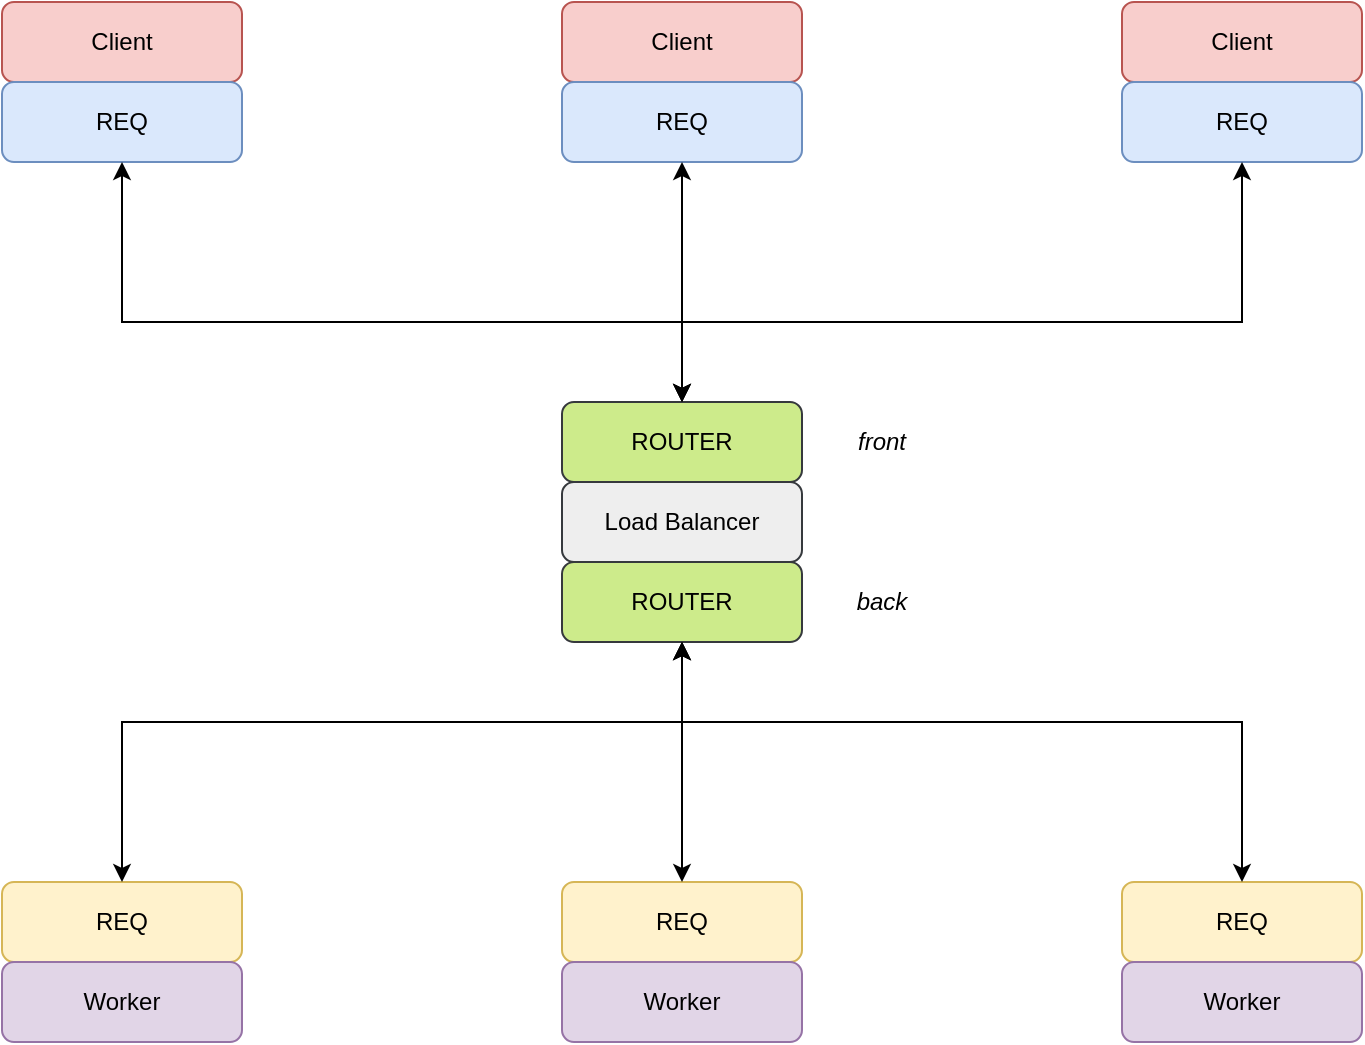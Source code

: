 <mxfile version="27.1.4">
  <diagram name="Page-1" id="R8dqntwFAmytJewC7J9B">
    <mxGraphModel dx="1356" dy="763" grid="1" gridSize="10" guides="1" tooltips="1" connect="1" arrows="1" fold="1" page="1" pageScale="1" pageWidth="850" pageHeight="1100" math="0" shadow="0">
      <root>
        <mxCell id="0" />
        <mxCell id="1" parent="0" />
        <mxCell id="HZvWmUoCLgHol8qFXdsV-1" value="Client" style="rounded=1;whiteSpace=wrap;html=1;fillColor=#f8cecc;strokeColor=#b85450;" vertex="1" parent="1">
          <mxGeometry x="80" y="120" width="120" height="40" as="geometry" />
        </mxCell>
        <mxCell id="HZvWmUoCLgHol8qFXdsV-2" value="REQ" style="rounded=1;whiteSpace=wrap;html=1;fillColor=#dae8fc;strokeColor=#6c8ebf;" vertex="1" parent="1">
          <mxGeometry x="80" y="160" width="120" height="40" as="geometry" />
        </mxCell>
        <mxCell id="HZvWmUoCLgHol8qFXdsV-3" value="Client" style="rounded=1;whiteSpace=wrap;html=1;fillColor=#f8cecc;strokeColor=#b85450;" vertex="1" parent="1">
          <mxGeometry x="360" y="120" width="120" height="40" as="geometry" />
        </mxCell>
        <mxCell id="HZvWmUoCLgHol8qFXdsV-4" value="REQ" style="rounded=1;whiteSpace=wrap;html=1;fillColor=#dae8fc;strokeColor=#6c8ebf;" vertex="1" parent="1">
          <mxGeometry x="360" y="160" width="120" height="40" as="geometry" />
        </mxCell>
        <mxCell id="HZvWmUoCLgHol8qFXdsV-5" value="Client" style="rounded=1;whiteSpace=wrap;html=1;fillColor=#f8cecc;strokeColor=#b85450;" vertex="1" parent="1">
          <mxGeometry x="640" y="120" width="120" height="40" as="geometry" />
        </mxCell>
        <mxCell id="HZvWmUoCLgHol8qFXdsV-6" value="REQ" style="rounded=1;whiteSpace=wrap;html=1;fillColor=#dae8fc;strokeColor=#6c8ebf;" vertex="1" parent="1">
          <mxGeometry x="640" y="160" width="120" height="40" as="geometry" />
        </mxCell>
        <mxCell id="HZvWmUoCLgHol8qFXdsV-7" value="ROUTER" style="rounded=1;whiteSpace=wrap;html=1;fillColor=#cdeb8b;strokeColor=#36393d;" vertex="1" parent="1">
          <mxGeometry x="360" y="320" width="120" height="40" as="geometry" />
        </mxCell>
        <mxCell id="HZvWmUoCLgHol8qFXdsV-8" value="Load Balancer" style="rounded=1;whiteSpace=wrap;html=1;fillColor=#eeeeee;strokeColor=#36393d;" vertex="1" parent="1">
          <mxGeometry x="360" y="360" width="120" height="40" as="geometry" />
        </mxCell>
        <mxCell id="HZvWmUoCLgHol8qFXdsV-9" value="ROUTER" style="rounded=1;whiteSpace=wrap;html=1;fillColor=#cdeb8b;strokeColor=#36393d;" vertex="1" parent="1">
          <mxGeometry x="360" y="400" width="120" height="40" as="geometry" />
        </mxCell>
        <mxCell id="HZvWmUoCLgHol8qFXdsV-10" value="REQ" style="rounded=1;whiteSpace=wrap;html=1;fillColor=#fff2cc;strokeColor=#d6b656;" vertex="1" parent="1">
          <mxGeometry x="80" y="560" width="120" height="40" as="geometry" />
        </mxCell>
        <mxCell id="HZvWmUoCLgHol8qFXdsV-11" value="Worker" style="rounded=1;whiteSpace=wrap;html=1;fillColor=#e1d5e7;strokeColor=#9673a6;" vertex="1" parent="1">
          <mxGeometry x="80" y="600" width="120" height="40" as="geometry" />
        </mxCell>
        <mxCell id="HZvWmUoCLgHol8qFXdsV-12" value="REQ" style="rounded=1;whiteSpace=wrap;html=1;fillColor=#fff2cc;strokeColor=#d6b656;" vertex="1" parent="1">
          <mxGeometry x="360" y="560" width="120" height="40" as="geometry" />
        </mxCell>
        <mxCell id="HZvWmUoCLgHol8qFXdsV-13" value="Worker" style="rounded=1;whiteSpace=wrap;html=1;fillColor=#e1d5e7;strokeColor=#9673a6;" vertex="1" parent="1">
          <mxGeometry x="360" y="600" width="120" height="40" as="geometry" />
        </mxCell>
        <mxCell id="HZvWmUoCLgHol8qFXdsV-14" value="REQ" style="rounded=1;whiteSpace=wrap;html=1;fillColor=#fff2cc;strokeColor=#d6b656;" vertex="1" parent="1">
          <mxGeometry x="640" y="560" width="120" height="40" as="geometry" />
        </mxCell>
        <mxCell id="HZvWmUoCLgHol8qFXdsV-15" value="Worker" style="rounded=1;whiteSpace=wrap;html=1;fillColor=#e1d5e7;strokeColor=#9673a6;" vertex="1" parent="1">
          <mxGeometry x="640" y="600" width="120" height="40" as="geometry" />
        </mxCell>
        <mxCell id="HZvWmUoCLgHol8qFXdsV-16" value="" style="endArrow=classic;startArrow=classic;html=1;rounded=0;entryX=0.5;entryY=1;entryDx=0;entryDy=0;exitX=0.5;exitY=0;exitDx=0;exitDy=0;" edge="1" parent="1" source="HZvWmUoCLgHol8qFXdsV-7" target="HZvWmUoCLgHol8qFXdsV-2">
          <mxGeometry width="50" height="50" relative="1" as="geometry">
            <mxPoint x="400" y="420" as="sourcePoint" />
            <mxPoint x="450" y="370" as="targetPoint" />
            <Array as="points">
              <mxPoint x="420" y="280" />
              <mxPoint x="140" y="280" />
            </Array>
          </mxGeometry>
        </mxCell>
        <mxCell id="HZvWmUoCLgHol8qFXdsV-17" value="" style="endArrow=classic;startArrow=classic;html=1;rounded=0;entryX=0.5;entryY=1;entryDx=0;entryDy=0;exitX=0.5;exitY=0;exitDx=0;exitDy=0;" edge="1" parent="1" source="HZvWmUoCLgHol8qFXdsV-7" target="HZvWmUoCLgHol8qFXdsV-4">
          <mxGeometry width="50" height="50" relative="1" as="geometry">
            <mxPoint x="400" y="420" as="sourcePoint" />
            <mxPoint x="450" y="370" as="targetPoint" />
          </mxGeometry>
        </mxCell>
        <mxCell id="HZvWmUoCLgHol8qFXdsV-18" value="" style="endArrow=classic;startArrow=classic;html=1;rounded=0;entryX=0.5;entryY=1;entryDx=0;entryDy=0;exitX=0.5;exitY=0;exitDx=0;exitDy=0;" edge="1" parent="1" source="HZvWmUoCLgHol8qFXdsV-7" target="HZvWmUoCLgHol8qFXdsV-6">
          <mxGeometry width="50" height="50" relative="1" as="geometry">
            <mxPoint x="400" y="420" as="sourcePoint" />
            <mxPoint x="450" y="370" as="targetPoint" />
            <Array as="points">
              <mxPoint x="420" y="280" />
              <mxPoint x="700" y="280" />
            </Array>
          </mxGeometry>
        </mxCell>
        <mxCell id="HZvWmUoCLgHol8qFXdsV-19" value="" style="endArrow=classic;startArrow=classic;html=1;rounded=0;exitX=0.5;exitY=0;exitDx=0;exitDy=0;entryX=0.5;entryY=1;entryDx=0;entryDy=0;" edge="1" parent="1" source="HZvWmUoCLgHol8qFXdsV-10" target="HZvWmUoCLgHol8qFXdsV-9">
          <mxGeometry width="50" height="50" relative="1" as="geometry">
            <mxPoint x="400" y="420" as="sourcePoint" />
            <mxPoint x="450" y="370" as="targetPoint" />
            <Array as="points">
              <mxPoint x="140" y="480" />
              <mxPoint x="420" y="480" />
            </Array>
          </mxGeometry>
        </mxCell>
        <mxCell id="HZvWmUoCLgHol8qFXdsV-20" value="" style="endArrow=classic;startArrow=classic;html=1;rounded=0;entryX=0.5;entryY=1;entryDx=0;entryDy=0;exitX=0.5;exitY=0;exitDx=0;exitDy=0;" edge="1" parent="1" source="HZvWmUoCLgHol8qFXdsV-12" target="HZvWmUoCLgHol8qFXdsV-9">
          <mxGeometry width="50" height="50" relative="1" as="geometry">
            <mxPoint x="400" y="420" as="sourcePoint" />
            <mxPoint x="450" y="370" as="targetPoint" />
          </mxGeometry>
        </mxCell>
        <mxCell id="HZvWmUoCLgHol8qFXdsV-21" value="" style="endArrow=classic;startArrow=classic;html=1;rounded=0;entryX=0.5;entryY=0;entryDx=0;entryDy=0;exitX=0.5;exitY=1;exitDx=0;exitDy=0;" edge="1" parent="1" source="HZvWmUoCLgHol8qFXdsV-9" target="HZvWmUoCLgHol8qFXdsV-14">
          <mxGeometry width="50" height="50" relative="1" as="geometry">
            <mxPoint x="400" y="420" as="sourcePoint" />
            <mxPoint x="450" y="370" as="targetPoint" />
            <Array as="points">
              <mxPoint x="420" y="480" />
              <mxPoint x="700" y="480" />
            </Array>
          </mxGeometry>
        </mxCell>
        <mxCell id="HZvWmUoCLgHol8qFXdsV-22" value="&lt;i&gt;front&lt;/i&gt;" style="text;html=1;align=center;verticalAlign=middle;whiteSpace=wrap;rounded=0;" vertex="1" parent="1">
          <mxGeometry x="490" y="325" width="60" height="30" as="geometry" />
        </mxCell>
        <mxCell id="HZvWmUoCLgHol8qFXdsV-23" value="&lt;i&gt;back&lt;/i&gt;" style="text;html=1;align=center;verticalAlign=middle;whiteSpace=wrap;rounded=0;" vertex="1" parent="1">
          <mxGeometry x="490" y="405" width="60" height="30" as="geometry" />
        </mxCell>
      </root>
    </mxGraphModel>
  </diagram>
</mxfile>
